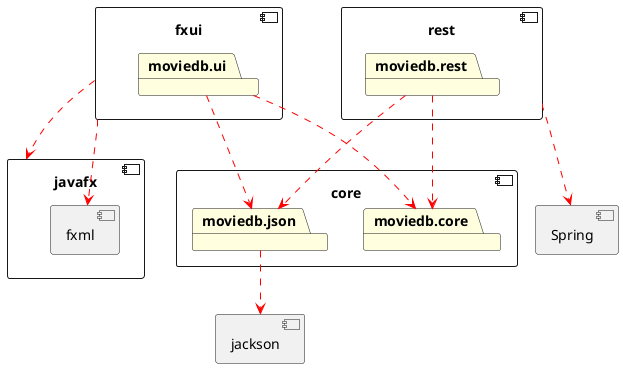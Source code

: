 @@startuml package-diagram

component core {
    package moviedb.core #lightyellow
    package moviedb.json #lightyellow
}
moviedb.json -[#red,dashed]-> [jackson]

component fxui {
    package moviedb.ui #lightyellow
}

component javafx {
    component fxml
}
fxui -[#red,dashed]-> javafx
fxui -[#red,dashed]-> fxml

component rest {
    package moviedb.rest #lightyellow
}



rest -[#red,dashed]-> [Spring]

moviedb.ui -[#red,dashed]-> moviedb.core
moviedb.ui -[#red,dashed]-> moviedb.json
moviedb.rest -[#red,dashed]-> moviedb.core
moviedb.rest -[#red,dashed]-> moviedb.json

@@enduml